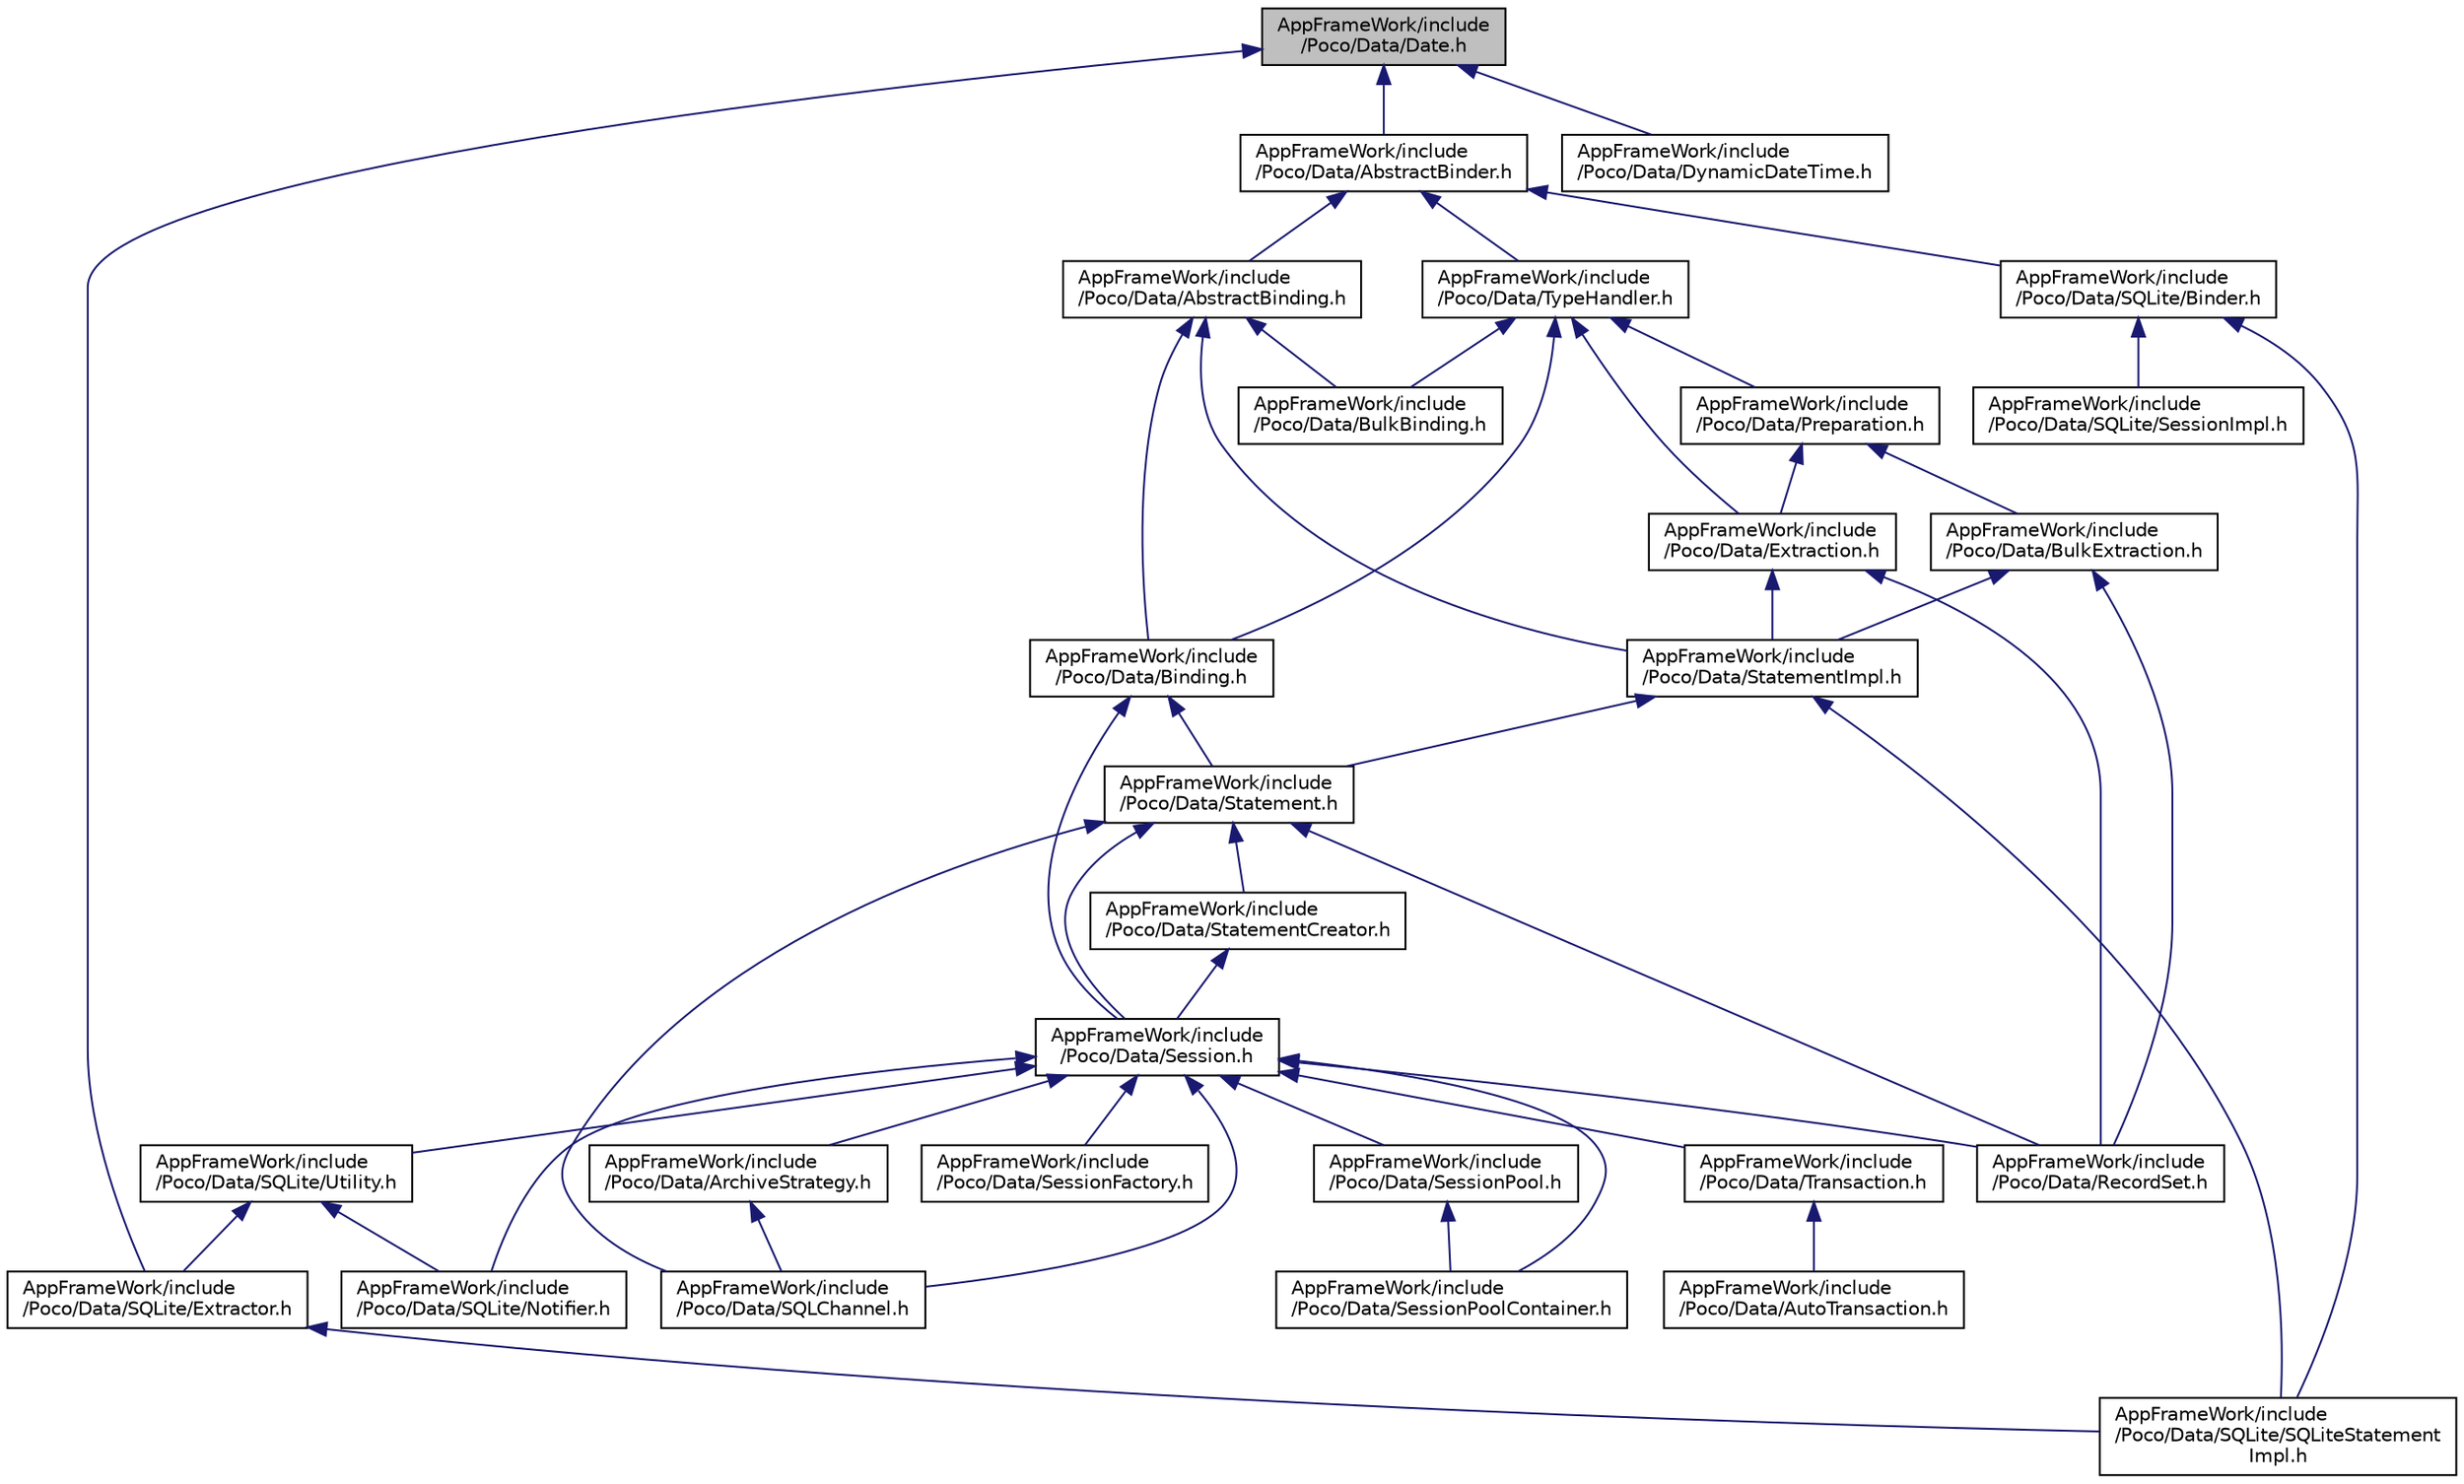 digraph "AppFrameWork/include/Poco/Data/Date.h"
{
 // LATEX_PDF_SIZE
  edge [fontname="Helvetica",fontsize="10",labelfontname="Helvetica",labelfontsize="10"];
  node [fontname="Helvetica",fontsize="10",shape=record];
  Node1 [label="AppFrameWork/include\l/Poco/Data/Date.h",height=0.2,width=0.4,color="black", fillcolor="grey75", style="filled", fontcolor="black",tooltip=" "];
  Node1 -> Node2 [dir="back",color="midnightblue",fontsize="10",style="solid"];
  Node2 [label="AppFrameWork/include\l/Poco/Data/AbstractBinder.h",height=0.2,width=0.4,color="black", fillcolor="white", style="filled",URL="$AbstractBinder_8h.html",tooltip=" "];
  Node2 -> Node3 [dir="back",color="midnightblue",fontsize="10",style="solid"];
  Node3 [label="AppFrameWork/include\l/Poco/Data/AbstractBinding.h",height=0.2,width=0.4,color="black", fillcolor="white", style="filled",URL="$AbstractBinding_8h.html",tooltip=" "];
  Node3 -> Node4 [dir="back",color="midnightblue",fontsize="10",style="solid"];
  Node4 [label="AppFrameWork/include\l/Poco/Data/Binding.h",height=0.2,width=0.4,color="black", fillcolor="white", style="filled",URL="$Binding_8h.html",tooltip=" "];
  Node4 -> Node5 [dir="back",color="midnightblue",fontsize="10",style="solid"];
  Node5 [label="AppFrameWork/include\l/Poco/Data/Session.h",height=0.2,width=0.4,color="black", fillcolor="white", style="filled",URL="$Data_2Session_8h.html",tooltip=" "];
  Node5 -> Node6 [dir="back",color="midnightblue",fontsize="10",style="solid"];
  Node6 [label="AppFrameWork/include\l/Poco/Data/ArchiveStrategy.h",height=0.2,width=0.4,color="black", fillcolor="white", style="filled",URL="$Data_2ArchiveStrategy_8h.html",tooltip=" "];
  Node6 -> Node7 [dir="back",color="midnightblue",fontsize="10",style="solid"];
  Node7 [label="AppFrameWork/include\l/Poco/Data/SQLChannel.h",height=0.2,width=0.4,color="black", fillcolor="white", style="filled",URL="$SQLChannel_8h.html",tooltip=" "];
  Node5 -> Node8 [dir="back",color="midnightblue",fontsize="10",style="solid"];
  Node8 [label="AppFrameWork/include\l/Poco/Data/RecordSet.h",height=0.2,width=0.4,color="black", fillcolor="white", style="filled",URL="$RecordSet_8h.html",tooltip=" "];
  Node5 -> Node9 [dir="back",color="midnightblue",fontsize="10",style="solid"];
  Node9 [label="AppFrameWork/include\l/Poco/Data/SessionFactory.h",height=0.2,width=0.4,color="black", fillcolor="white", style="filled",URL="$SessionFactory_8h.html",tooltip=" "];
  Node5 -> Node10 [dir="back",color="midnightblue",fontsize="10",style="solid"];
  Node10 [label="AppFrameWork/include\l/Poco/Data/SessionPool.h",height=0.2,width=0.4,color="black", fillcolor="white", style="filled",URL="$SessionPool_8h.html",tooltip=" "];
  Node10 -> Node11 [dir="back",color="midnightblue",fontsize="10",style="solid"];
  Node11 [label="AppFrameWork/include\l/Poco/Data/SessionPoolContainer.h",height=0.2,width=0.4,color="black", fillcolor="white", style="filled",URL="$SessionPoolContainer_8h.html",tooltip=" "];
  Node5 -> Node11 [dir="back",color="midnightblue",fontsize="10",style="solid"];
  Node5 -> Node7 [dir="back",color="midnightblue",fontsize="10",style="solid"];
  Node5 -> Node12 [dir="back",color="midnightblue",fontsize="10",style="solid"];
  Node12 [label="AppFrameWork/include\l/Poco/Data/SQLite/Notifier.h",height=0.2,width=0.4,color="black", fillcolor="white", style="filled",URL="$Notifier_8h.html",tooltip=" "];
  Node5 -> Node13 [dir="back",color="midnightblue",fontsize="10",style="solid"];
  Node13 [label="AppFrameWork/include\l/Poco/Data/SQLite/Utility.h",height=0.2,width=0.4,color="black", fillcolor="white", style="filled",URL="$Data_2SQLite_2Utility_8h.html",tooltip=" "];
  Node13 -> Node14 [dir="back",color="midnightblue",fontsize="10",style="solid"];
  Node14 [label="AppFrameWork/include\l/Poco/Data/SQLite/Extractor.h",height=0.2,width=0.4,color="black", fillcolor="white", style="filled",URL="$Extractor_8h.html",tooltip=" "];
  Node14 -> Node15 [dir="back",color="midnightblue",fontsize="10",style="solid"];
  Node15 [label="AppFrameWork/include\l/Poco/Data/SQLite/SQLiteStatement\lImpl.h",height=0.2,width=0.4,color="black", fillcolor="white", style="filled",URL="$SQLiteStatementImpl_8h.html",tooltip=" "];
  Node13 -> Node12 [dir="back",color="midnightblue",fontsize="10",style="solid"];
  Node5 -> Node16 [dir="back",color="midnightblue",fontsize="10",style="solid"];
  Node16 [label="AppFrameWork/include\l/Poco/Data/Transaction.h",height=0.2,width=0.4,color="black", fillcolor="white", style="filled",URL="$Transaction_8h.html",tooltip=" "];
  Node16 -> Node17 [dir="back",color="midnightblue",fontsize="10",style="solid"];
  Node17 [label="AppFrameWork/include\l/Poco/Data/AutoTransaction.h",height=0.2,width=0.4,color="black", fillcolor="white", style="filled",URL="$AutoTransaction_8h.html",tooltip=" "];
  Node4 -> Node18 [dir="back",color="midnightblue",fontsize="10",style="solid"];
  Node18 [label="AppFrameWork/include\l/Poco/Data/Statement.h",height=0.2,width=0.4,color="black", fillcolor="white", style="filled",URL="$Statement_8h.html",tooltip=" "];
  Node18 -> Node8 [dir="back",color="midnightblue",fontsize="10",style="solid"];
  Node18 -> Node5 [dir="back",color="midnightblue",fontsize="10",style="solid"];
  Node18 -> Node7 [dir="back",color="midnightblue",fontsize="10",style="solid"];
  Node18 -> Node19 [dir="back",color="midnightblue",fontsize="10",style="solid"];
  Node19 [label="AppFrameWork/include\l/Poco/Data/StatementCreator.h",height=0.2,width=0.4,color="black", fillcolor="white", style="filled",URL="$StatementCreator_8h.html",tooltip=" "];
  Node19 -> Node5 [dir="back",color="midnightblue",fontsize="10",style="solid"];
  Node3 -> Node20 [dir="back",color="midnightblue",fontsize="10",style="solid"];
  Node20 [label="AppFrameWork/include\l/Poco/Data/BulkBinding.h",height=0.2,width=0.4,color="black", fillcolor="white", style="filled",URL="$BulkBinding_8h.html",tooltip=" "];
  Node3 -> Node21 [dir="back",color="midnightblue",fontsize="10",style="solid"];
  Node21 [label="AppFrameWork/include\l/Poco/Data/StatementImpl.h",height=0.2,width=0.4,color="black", fillcolor="white", style="filled",URL="$StatementImpl_8h.html",tooltip=" "];
  Node21 -> Node15 [dir="back",color="midnightblue",fontsize="10",style="solid"];
  Node21 -> Node18 [dir="back",color="midnightblue",fontsize="10",style="solid"];
  Node2 -> Node22 [dir="back",color="midnightblue",fontsize="10",style="solid"];
  Node22 [label="AppFrameWork/include\l/Poco/Data/SQLite/Binder.h",height=0.2,width=0.4,color="black", fillcolor="white", style="filled",URL="$Binder_8h.html",tooltip=" "];
  Node22 -> Node23 [dir="back",color="midnightblue",fontsize="10",style="solid"];
  Node23 [label="AppFrameWork/include\l/Poco/Data/SQLite/SessionImpl.h",height=0.2,width=0.4,color="black", fillcolor="white", style="filled",URL="$SQLite_2SessionImpl_8h.html",tooltip=" "];
  Node22 -> Node15 [dir="back",color="midnightblue",fontsize="10",style="solid"];
  Node2 -> Node24 [dir="back",color="midnightblue",fontsize="10",style="solid"];
  Node24 [label="AppFrameWork/include\l/Poco/Data/TypeHandler.h",height=0.2,width=0.4,color="black", fillcolor="white", style="filled",URL="$TypeHandler_8h.html",tooltip=" "];
  Node24 -> Node4 [dir="back",color="midnightblue",fontsize="10",style="solid"];
  Node24 -> Node20 [dir="back",color="midnightblue",fontsize="10",style="solid"];
  Node24 -> Node25 [dir="back",color="midnightblue",fontsize="10",style="solid"];
  Node25 [label="AppFrameWork/include\l/Poco/Data/Extraction.h",height=0.2,width=0.4,color="black", fillcolor="white", style="filled",URL="$Extraction_8h.html",tooltip=" "];
  Node25 -> Node8 [dir="back",color="midnightblue",fontsize="10",style="solid"];
  Node25 -> Node21 [dir="back",color="midnightblue",fontsize="10",style="solid"];
  Node24 -> Node26 [dir="back",color="midnightblue",fontsize="10",style="solid"];
  Node26 [label="AppFrameWork/include\l/Poco/Data/Preparation.h",height=0.2,width=0.4,color="black", fillcolor="white", style="filled",URL="$Preparation_8h.html",tooltip=" "];
  Node26 -> Node27 [dir="back",color="midnightblue",fontsize="10",style="solid"];
  Node27 [label="AppFrameWork/include\l/Poco/Data/BulkExtraction.h",height=0.2,width=0.4,color="black", fillcolor="white", style="filled",URL="$BulkExtraction_8h.html",tooltip=" "];
  Node27 -> Node8 [dir="back",color="midnightblue",fontsize="10",style="solid"];
  Node27 -> Node21 [dir="back",color="midnightblue",fontsize="10",style="solid"];
  Node26 -> Node25 [dir="back",color="midnightblue",fontsize="10",style="solid"];
  Node1 -> Node28 [dir="back",color="midnightblue",fontsize="10",style="solid"];
  Node28 [label="AppFrameWork/include\l/Poco/Data/DynamicDateTime.h",height=0.2,width=0.4,color="black", fillcolor="white", style="filled",URL="$DynamicDateTime_8h.html",tooltip=" "];
  Node1 -> Node14 [dir="back",color="midnightblue",fontsize="10",style="solid"];
}
